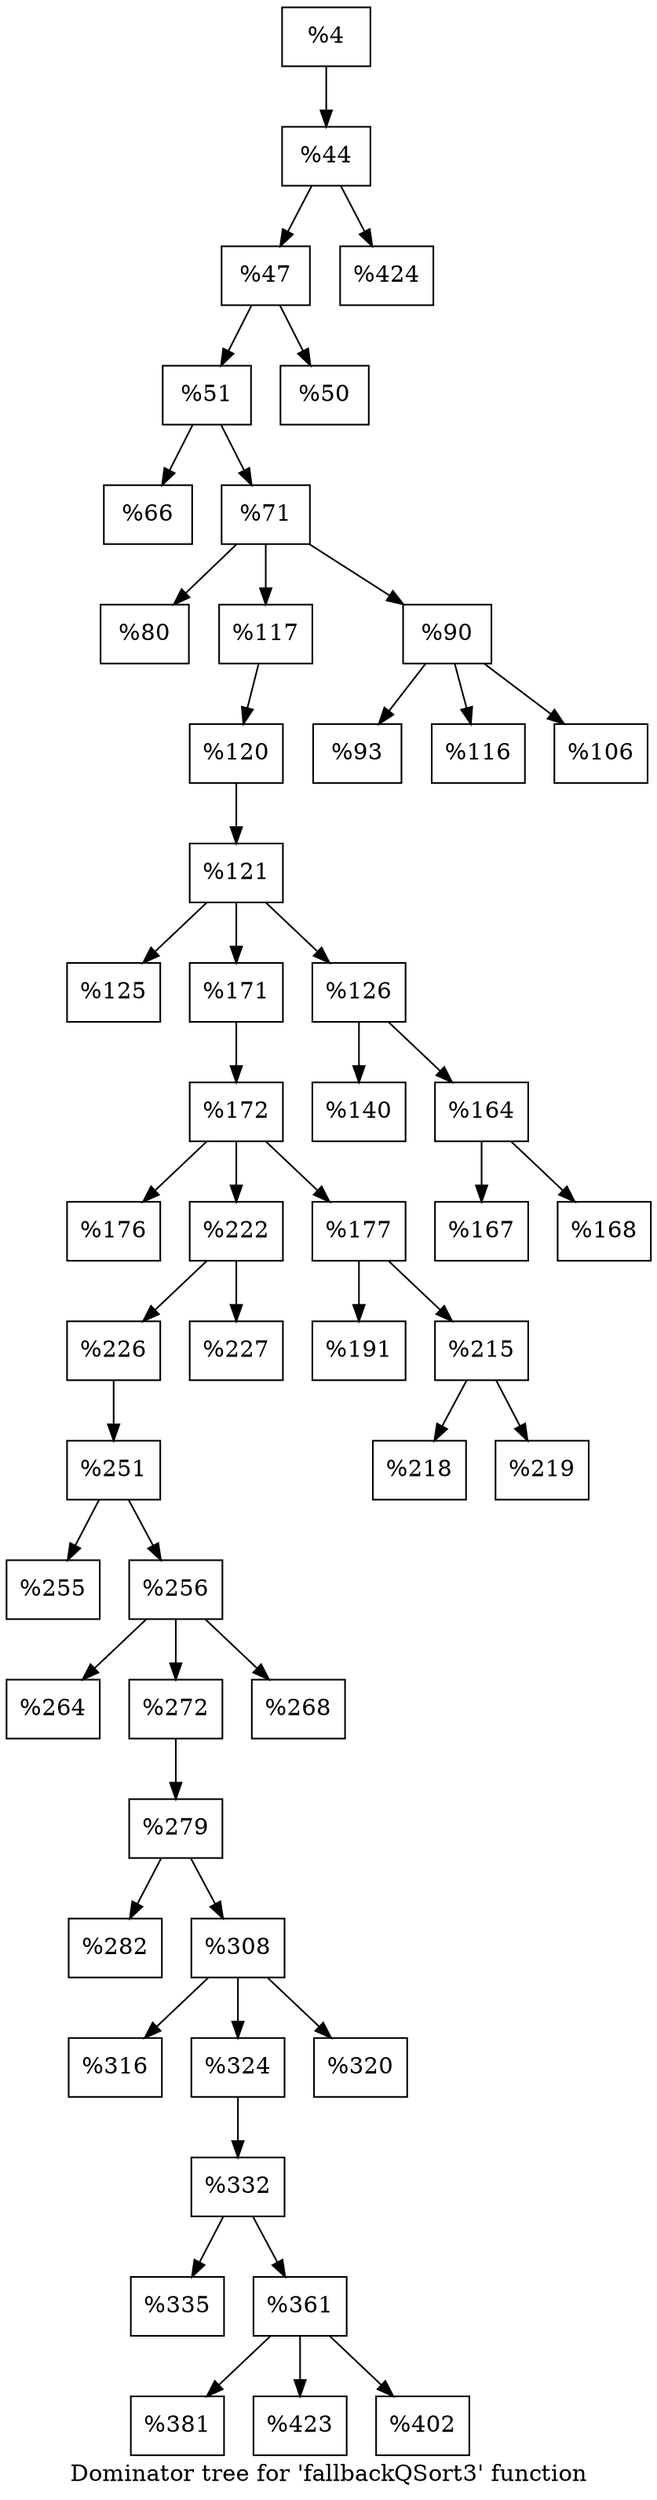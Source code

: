 digraph "Dominator tree for 'fallbackQSort3' function" {
	label="Dominator tree for 'fallbackQSort3' function";

	Node0x2184350 [shape=record,label="{%4}"];
	Node0x2184350 -> Node0x217ec20;
	Node0x217ec20 [shape=record,label="{%44}"];
	Node0x217ec20 -> Node0x2202b30;
	Node0x217ec20 -> Node0x20b8070;
	Node0x2202b30 [shape=record,label="{%47}"];
	Node0x2202b30 -> Node0x217e340;
	Node0x2202b30 -> Node0x21aba40;
	Node0x217e340 [shape=record,label="{%51}"];
	Node0x217e340 -> Node0x1f2cc40;
	Node0x217e340 -> Node0x2149990;
	Node0x1f2cc40 [shape=record,label="{%66}"];
	Node0x2149990 [shape=record,label="{%71}"];
	Node0x2149990 -> Node0x1fbd5a0;
	Node0x2149990 -> Node0x2087a30;
	Node0x2149990 -> Node0x2131960;
	Node0x1fbd5a0 [shape=record,label="{%80}"];
	Node0x2087a30 [shape=record,label="{%117}"];
	Node0x2087a30 -> Node0x1ff0150;
	Node0x1ff0150 [shape=record,label="{%120}"];
	Node0x1ff0150 -> Node0x2194560;
	Node0x2194560 [shape=record,label="{%121}"];
	Node0x2194560 -> Node0x1eda0b0;
	Node0x2194560 -> Node0x1f0fcc0;
	Node0x2194560 -> Node0x21c4f20;
	Node0x1eda0b0 [shape=record,label="{%125}"];
	Node0x1f0fcc0 [shape=record,label="{%171}"];
	Node0x1f0fcc0 -> Node0x1fc0970;
	Node0x1fc0970 [shape=record,label="{%172}"];
	Node0x1fc0970 -> Node0x221e630;
	Node0x1fc0970 -> Node0x1f8b040;
	Node0x1fc0970 -> Node0x1fc2c30;
	Node0x221e630 [shape=record,label="{%176}"];
	Node0x1f8b040 [shape=record,label="{%222}"];
	Node0x1f8b040 -> Node0x2227a80;
	Node0x1f8b040 -> Node0x216bdd0;
	Node0x2227a80 [shape=record,label="{%226}"];
	Node0x2227a80 -> Node0x2189c60;
	Node0x2189c60 [shape=record,label="{%251}"];
	Node0x2189c60 -> Node0x2178c60;
	Node0x2189c60 -> Node0x21f36f0;
	Node0x2178c60 [shape=record,label="{%255}"];
	Node0x21f36f0 [shape=record,label="{%256}"];
	Node0x21f36f0 -> Node0x2200460;
	Node0x21f36f0 -> Node0x1f2e8d0;
	Node0x21f36f0 -> Node0x1f20420;
	Node0x2200460 [shape=record,label="{%264}"];
	Node0x1f2e8d0 [shape=record,label="{%272}"];
	Node0x1f2e8d0 -> Node0x218edb0;
	Node0x218edb0 [shape=record,label="{%279}"];
	Node0x218edb0 -> Node0x20b7810;
	Node0x218edb0 -> Node0x1fc1ad0;
	Node0x20b7810 [shape=record,label="{%282}"];
	Node0x1fc1ad0 [shape=record,label="{%308}"];
	Node0x1fc1ad0 -> Node0x2194130;
	Node0x1fc1ad0 -> Node0x2164240;
	Node0x1fc1ad0 -> Node0x1fb9a70;
	Node0x2194130 [shape=record,label="{%316}"];
	Node0x2164240 [shape=record,label="{%324}"];
	Node0x2164240 -> Node0x1f8a790;
	Node0x1f8a790 [shape=record,label="{%332}"];
	Node0x1f8a790 -> Node0x217c930;
	Node0x1f8a790 -> Node0x1f2f000;
	Node0x217c930 [shape=record,label="{%335}"];
	Node0x1f2f000 [shape=record,label="{%361}"];
	Node0x1f2f000 -> Node0x2148a60;
	Node0x1f2f000 -> Node0x222a500;
	Node0x1f2f000 -> Node0x2124ea0;
	Node0x2148a60 [shape=record,label="{%381}"];
	Node0x222a500 [shape=record,label="{%423}"];
	Node0x2124ea0 [shape=record,label="{%402}"];
	Node0x1fb9a70 [shape=record,label="{%320}"];
	Node0x1f20420 [shape=record,label="{%268}"];
	Node0x216bdd0 [shape=record,label="{%227}"];
	Node0x1fc2c30 [shape=record,label="{%177}"];
	Node0x1fc2c30 -> Node0x1fb8530;
	Node0x1fc2c30 -> Node0x1fc1220;
	Node0x1fb8530 [shape=record,label="{%191}"];
	Node0x1fc1220 [shape=record,label="{%215}"];
	Node0x1fc1220 -> Node0x2215ae0;
	Node0x1fc1220 -> Node0x1fc4640;
	Node0x2215ae0 [shape=record,label="{%218}"];
	Node0x1fc4640 [shape=record,label="{%219}"];
	Node0x21c4f20 [shape=record,label="{%126}"];
	Node0x21c4f20 -> Node0x21e9e00;
	Node0x21c4f20 -> Node0x1edd5a0;
	Node0x21e9e00 [shape=record,label="{%140}"];
	Node0x1edd5a0 [shape=record,label="{%164}"];
	Node0x1edd5a0 -> Node0x220a210;
	Node0x1edd5a0 -> Node0x21462a0;
	Node0x220a210 [shape=record,label="{%167}"];
	Node0x21462a0 [shape=record,label="{%168}"];
	Node0x2131960 [shape=record,label="{%90}"];
	Node0x2131960 -> Node0x2209750;
	Node0x2131960 -> Node0x21fd9f0;
	Node0x2131960 -> Node0x1fb2000;
	Node0x2209750 [shape=record,label="{%93}"];
	Node0x21fd9f0 [shape=record,label="{%116}"];
	Node0x1fb2000 [shape=record,label="{%106}"];
	Node0x21aba40 [shape=record,label="{%50}"];
	Node0x20b8070 [shape=record,label="{%424}"];
}
